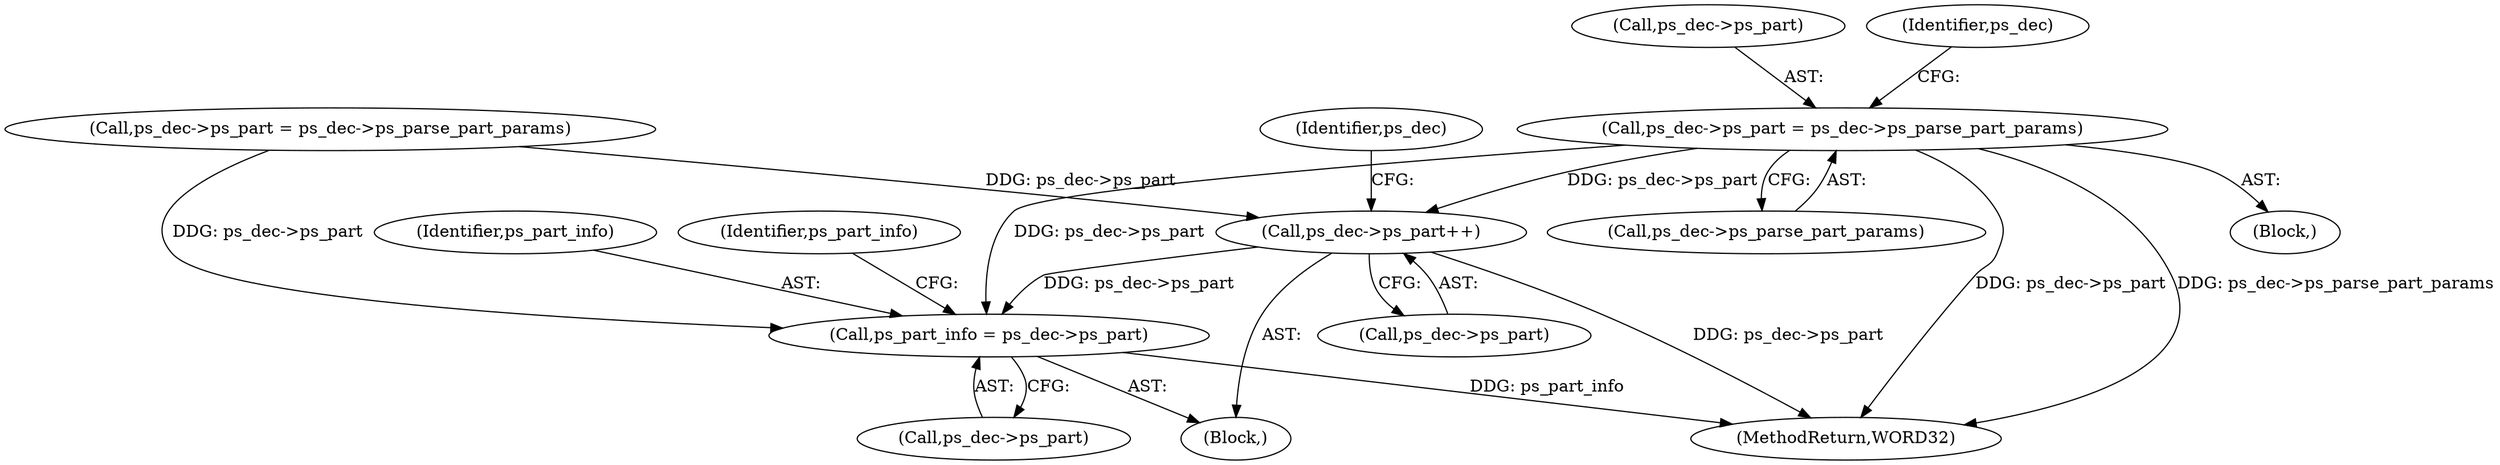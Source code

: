 digraph "0_Android_cc676ebd95247646e67907ccab150fb77a847335_0@pointer" {
"1000939" [label="(Call,ps_dec->ps_part = ps_dec->ps_parse_part_params)"];
"1001108" [label="(Call,ps_part_info = ps_dec->ps_part)"];
"1001123" [label="(Call,ps_dec->ps_part++)"];
"1000939" [label="(Call,ps_dec->ps_part = ps_dec->ps_parse_part_params)"];
"1000943" [label="(Call,ps_dec->ps_parse_part_params)"];
"1001109" [label="(Identifier,ps_part_info)"];
"1001123" [label="(Call,ps_dec->ps_part++)"];
"1000940" [label="(Call,ps_dec->ps_part)"];
"1001115" [label="(Identifier,ps_part_info)"];
"1001226" [label="(Call,ps_dec->ps_part = ps_dec->ps_parse_part_params)"];
"1001124" [label="(Call,ps_dec->ps_part)"];
"1001108" [label="(Call,ps_part_info = ps_dec->ps_part)"];
"1000948" [label="(Identifier,ps_dec)"];
"1001110" [label="(Call,ps_dec->ps_part)"];
"1001350" [label="(MethodReturn,WORD32)"];
"1000136" [label="(Block,)"];
"1000997" [label="(Block,)"];
"1001128" [label="(Identifier,ps_dec)"];
"1000939" -> "1000136"  [label="AST: "];
"1000939" -> "1000943"  [label="CFG: "];
"1000940" -> "1000939"  [label="AST: "];
"1000943" -> "1000939"  [label="AST: "];
"1000948" -> "1000939"  [label="CFG: "];
"1000939" -> "1001350"  [label="DDG: ps_dec->ps_parse_part_params"];
"1000939" -> "1001350"  [label="DDG: ps_dec->ps_part"];
"1000939" -> "1001108"  [label="DDG: ps_dec->ps_part"];
"1000939" -> "1001123"  [label="DDG: ps_dec->ps_part"];
"1001108" -> "1000997"  [label="AST: "];
"1001108" -> "1001110"  [label="CFG: "];
"1001109" -> "1001108"  [label="AST: "];
"1001110" -> "1001108"  [label="AST: "];
"1001115" -> "1001108"  [label="CFG: "];
"1001108" -> "1001350"  [label="DDG: ps_part_info"];
"1001123" -> "1001108"  [label="DDG: ps_dec->ps_part"];
"1001226" -> "1001108"  [label="DDG: ps_dec->ps_part"];
"1001123" -> "1000997"  [label="AST: "];
"1001123" -> "1001124"  [label="CFG: "];
"1001124" -> "1001123"  [label="AST: "];
"1001128" -> "1001123"  [label="CFG: "];
"1001123" -> "1001350"  [label="DDG: ps_dec->ps_part"];
"1001226" -> "1001123"  [label="DDG: ps_dec->ps_part"];
}

